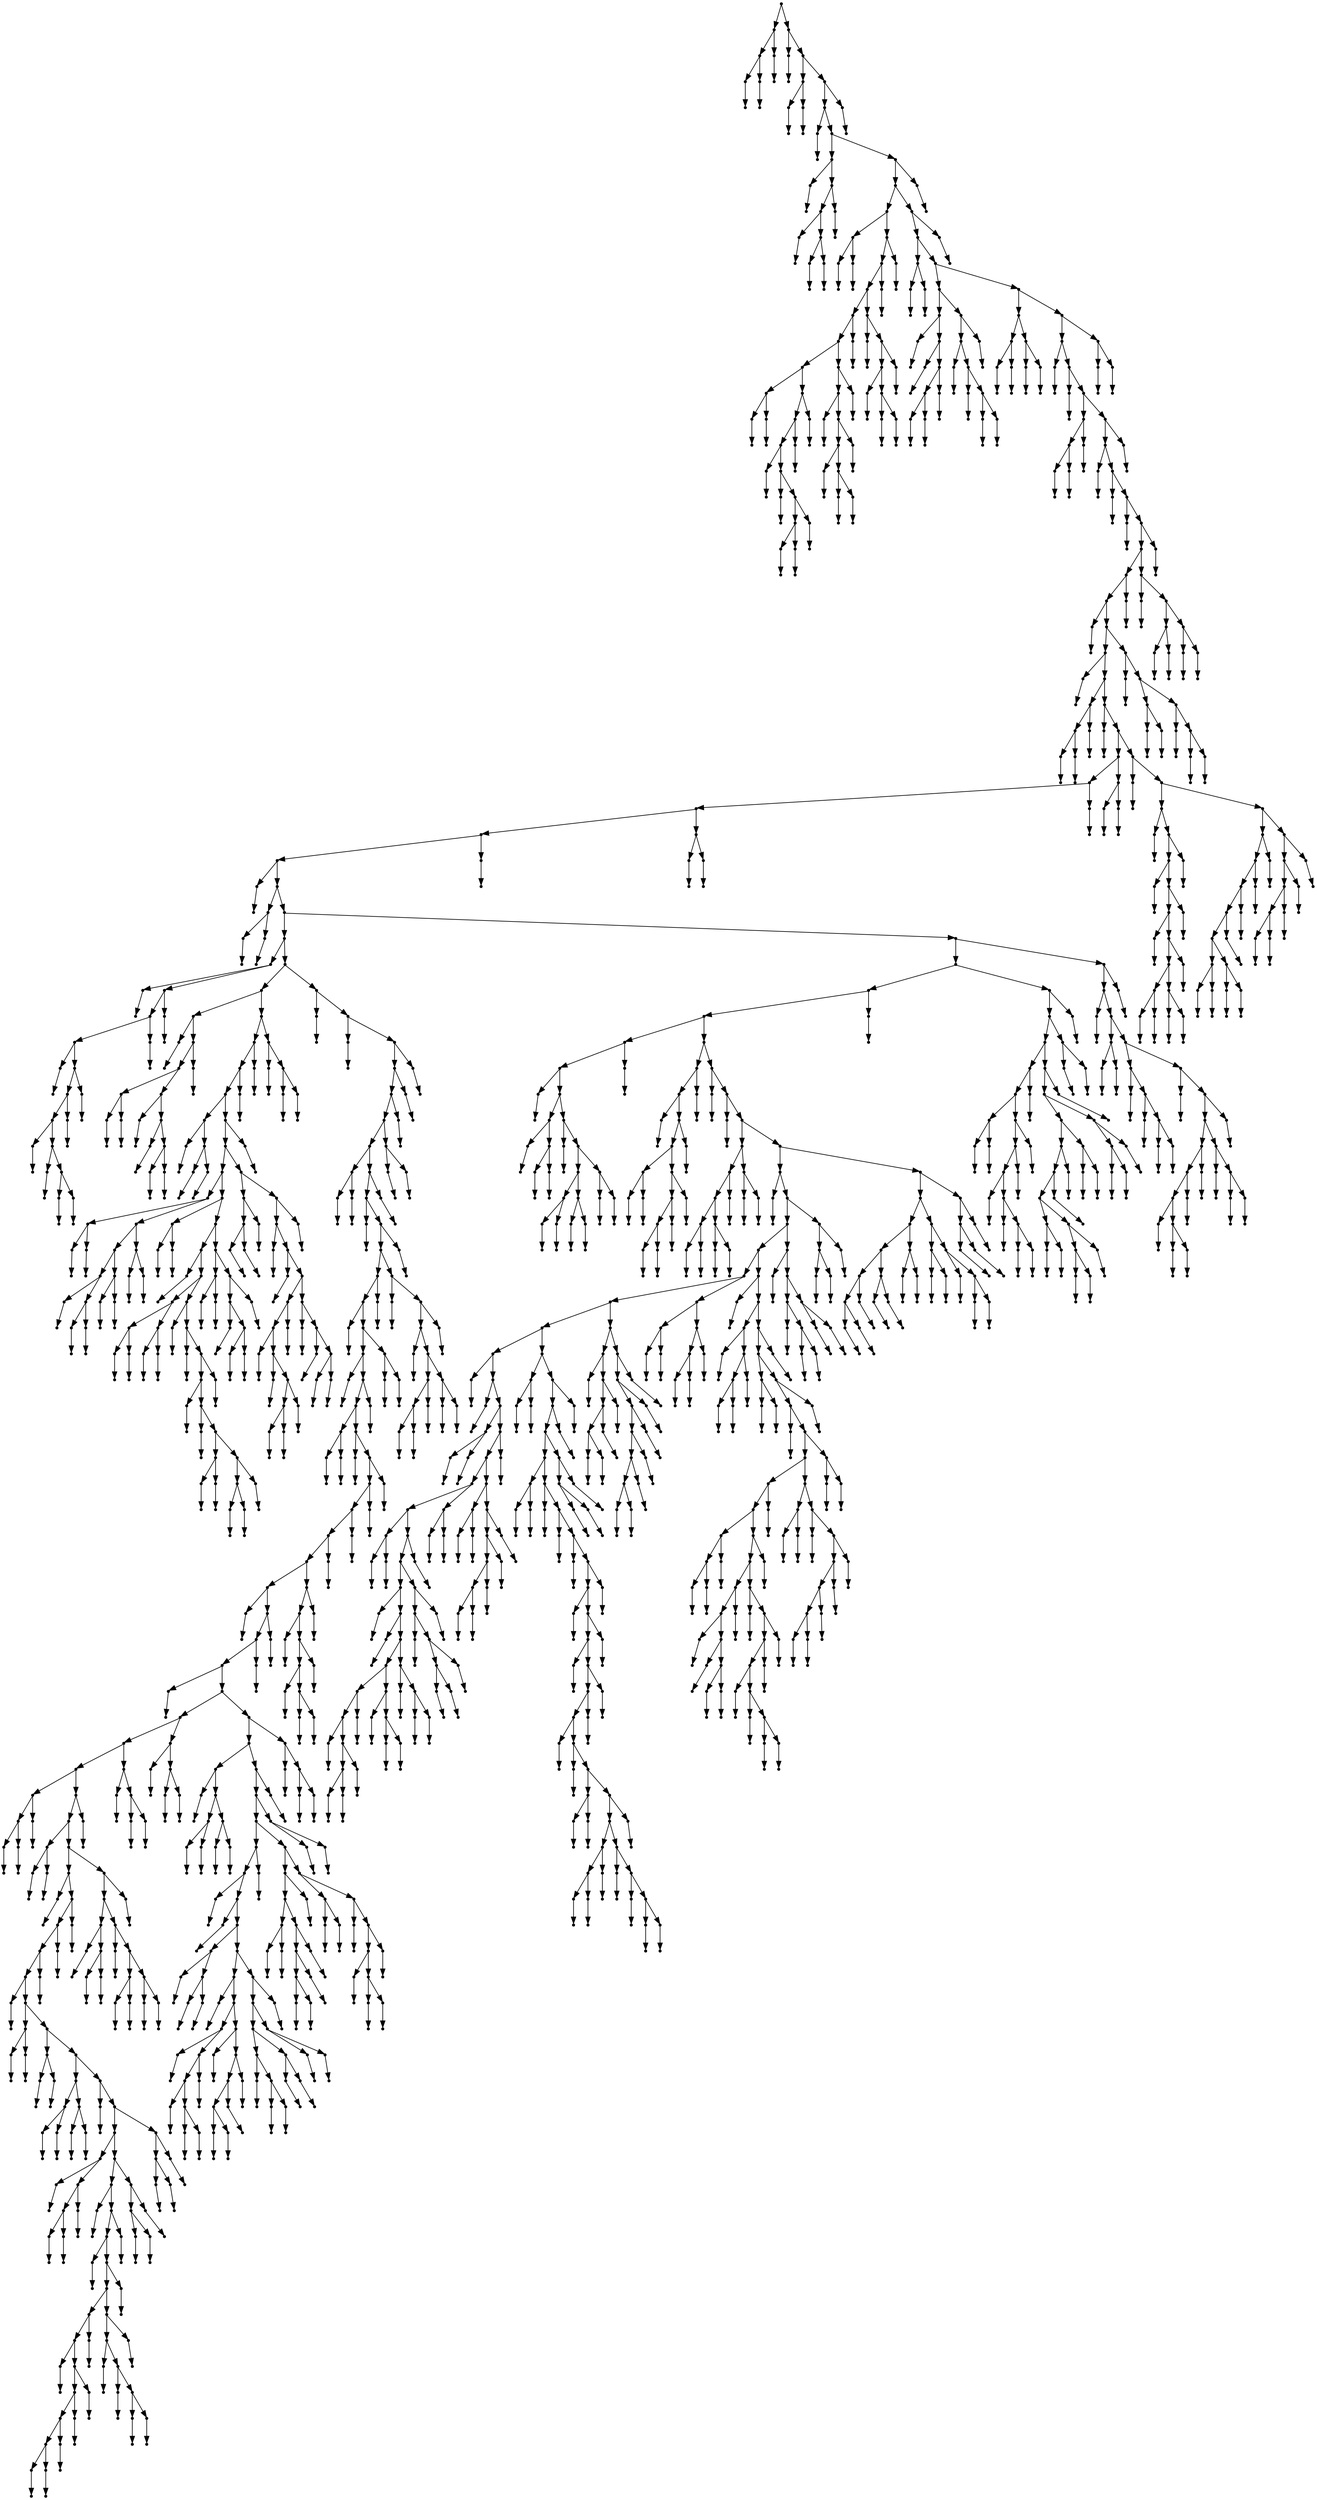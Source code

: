 digraph {
  1696 [shape=point];
  7 [shape=point];
  4 [shape=point];
  1 [shape=point];
  0 [shape=point];
  3 [shape=point];
  2 [shape=point];
  6 [shape=point];
  5 [shape=point];
  1695 [shape=point];
  9 [shape=point];
  8 [shape=point];
  1694 [shape=point];
  14 [shape=point];
  11 [shape=point];
  10 [shape=point];
  13 [shape=point];
  12 [shape=point];
  1693 [shape=point];
  1690 [shape=point];
  16 [shape=point];
  15 [shape=point];
  1689 [shape=point];
  30 [shape=point];
  18 [shape=point];
  17 [shape=point];
  29 [shape=point];
  26 [shape=point];
  20 [shape=point];
  19 [shape=point];
  25 [shape=point];
  22 [shape=point];
  21 [shape=point];
  24 [shape=point];
  23 [shape=point];
  28 [shape=point];
  27 [shape=point];
  1688 [shape=point];
  1685 [shape=point];
  104 [shape=point];
  35 [shape=point];
  32 [shape=point];
  31 [shape=point];
  34 [shape=point];
  33 [shape=point];
  103 [shape=point];
  100 [shape=point];
  97 [shape=point];
  82 [shape=point];
  79 [shape=point];
  61 [shape=point];
  40 [shape=point];
  37 [shape=point];
  36 [shape=point];
  39 [shape=point];
  38 [shape=point];
  60 [shape=point];
  57 [shape=point];
  54 [shape=point];
  42 [shape=point];
  41 [shape=point];
  53 [shape=point];
  44 [shape=point];
  43 [shape=point];
  52 [shape=point];
  49 [shape=point];
  46 [shape=point];
  45 [shape=point];
  48 [shape=point];
  47 [shape=point];
  51 [shape=point];
  50 [shape=point];
  56 [shape=point];
  55 [shape=point];
  59 [shape=point];
  58 [shape=point];
  78 [shape=point];
  75 [shape=point];
  63 [shape=point];
  62 [shape=point];
  74 [shape=point];
  71 [shape=point];
  65 [shape=point];
  64 [shape=point];
  70 [shape=point];
  67 [shape=point];
  66 [shape=point];
  69 [shape=point];
  68 [shape=point];
  73 [shape=point];
  72 [shape=point];
  77 [shape=point];
  76 [shape=point];
  81 [shape=point];
  80 [shape=point];
  96 [shape=point];
  84 [shape=point];
  83 [shape=point];
  95 [shape=point];
  92 [shape=point];
  86 [shape=point];
  85 [shape=point];
  91 [shape=point];
  88 [shape=point];
  87 [shape=point];
  90 [shape=point];
  89 [shape=point];
  94 [shape=point];
  93 [shape=point];
  99 [shape=point];
  98 [shape=point];
  102 [shape=point];
  101 [shape=point];
  1684 [shape=point];
  1681 [shape=point];
  109 [shape=point];
  106 [shape=point];
  105 [shape=point];
  108 [shape=point];
  107 [shape=point];
  1680 [shape=point];
  138 [shape=point];
  123 [shape=point];
  111 [shape=point];
  110 [shape=point];
  122 [shape=point];
  113 [shape=point];
  112 [shape=point];
  121 [shape=point];
  118 [shape=point];
  115 [shape=point];
  114 [shape=point];
  117 [shape=point];
  116 [shape=point];
  120 [shape=point];
  119 [shape=point];
  137 [shape=point];
  134 [shape=point];
  125 [shape=point];
  124 [shape=point];
  133 [shape=point];
  127 [shape=point];
  126 [shape=point];
  132 [shape=point];
  129 [shape=point];
  128 [shape=point];
  131 [shape=point];
  130 [shape=point];
  136 [shape=point];
  135 [shape=point];
  1679 [shape=point];
  149 [shape=point];
  143 [shape=point];
  140 [shape=point];
  139 [shape=point];
  142 [shape=point];
  141 [shape=point];
  148 [shape=point];
  145 [shape=point];
  144 [shape=point];
  147 [shape=point];
  146 [shape=point];
  1678 [shape=point];
  1672 [shape=point];
  151 [shape=point];
  150 [shape=point];
  1671 [shape=point];
  153 [shape=point];
  152 [shape=point];
  1670 [shape=point];
  161 [shape=point];
  158 [shape=point];
  155 [shape=point];
  154 [shape=point];
  157 [shape=point];
  156 [shape=point];
  160 [shape=point];
  159 [shape=point];
  1669 [shape=point];
  1666 [shape=point];
  163 [shape=point];
  162 [shape=point];
  1665 [shape=point];
  165 [shape=point];
  164 [shape=point];
  1664 [shape=point];
  167 [shape=point];
  166 [shape=point];
  1663 [shape=point];
  1660 [shape=point];
  1645 [shape=point];
  1642 [shape=point];
  169 [shape=point];
  168 [shape=point];
  1641 [shape=point];
  1623 [shape=point];
  171 [shape=point];
  170 [shape=point];
  1622 [shape=point];
  179 [shape=point];
  176 [shape=point];
  173 [shape=point];
  172 [shape=point];
  175 [shape=point];
  174 [shape=point];
  178 [shape=point];
  177 [shape=point];
  1621 [shape=point];
  181 [shape=point];
  180 [shape=point];
  1620 [shape=point];
  1548 [shape=point];
  1542 [shape=point];
  1539 [shape=point];
  1533 [shape=point];
  1530 [shape=point];
  183 [shape=point];
  182 [shape=point];
  1529 [shape=point];
  188 [shape=point];
  185 [shape=point];
  184 [shape=point];
  187 [shape=point];
  186 [shape=point];
  1528 [shape=point];
  874 [shape=point];
  217 [shape=point];
  190 [shape=point];
  189 [shape=point];
  216 [shape=point];
  213 [shape=point];
  210 [shape=point];
  192 [shape=point];
  191 [shape=point];
  209 [shape=point];
  206 [shape=point];
  203 [shape=point];
  194 [shape=point];
  193 [shape=point];
  202 [shape=point];
  196 [shape=point];
  195 [shape=point];
  201 [shape=point];
  198 [shape=point];
  197 [shape=point];
  200 [shape=point];
  199 [shape=point];
  205 [shape=point];
  204 [shape=point];
  208 [shape=point];
  207 [shape=point];
  212 [shape=point];
  211 [shape=point];
  215 [shape=point];
  214 [shape=point];
  873 [shape=point];
  411 [shape=point];
  240 [shape=point];
  219 [shape=point];
  218 [shape=point];
  239 [shape=point];
  236 [shape=point];
  224 [shape=point];
  221 [shape=point];
  220 [shape=point];
  223 [shape=point];
  222 [shape=point];
  235 [shape=point];
  226 [shape=point];
  225 [shape=point];
  234 [shape=point];
  228 [shape=point];
  227 [shape=point];
  233 [shape=point];
  230 [shape=point];
  229 [shape=point];
  232 [shape=point];
  231 [shape=point];
  238 [shape=point];
  237 [shape=point];
  410 [shape=point];
  401 [shape=point];
  398 [shape=point];
  395 [shape=point];
  248 [shape=point];
  242 [shape=point];
  241 [shape=point];
  247 [shape=point];
  244 [shape=point];
  243 [shape=point];
  246 [shape=point];
  245 [shape=point];
  394 [shape=point];
  391 [shape=point];
  343 [shape=point];
  274 [shape=point];
  253 [shape=point];
  250 [shape=point];
  249 [shape=point];
  252 [shape=point];
  251 [shape=point];
  273 [shape=point];
  267 [shape=point];
  261 [shape=point];
  255 [shape=point];
  254 [shape=point];
  260 [shape=point];
  257 [shape=point];
  256 [shape=point];
  259 [shape=point];
  258 [shape=point];
  266 [shape=point];
  263 [shape=point];
  262 [shape=point];
  265 [shape=point];
  264 [shape=point];
  272 [shape=point];
  269 [shape=point];
  268 [shape=point];
  271 [shape=point];
  270 [shape=point];
  342 [shape=point];
  279 [shape=point];
  276 [shape=point];
  275 [shape=point];
  278 [shape=point];
  277 [shape=point];
  341 [shape=point];
  323 [shape=point];
  281 [shape=point];
  280 [shape=point];
  322 [shape=point];
  292 [shape=point];
  286 [shape=point];
  283 [shape=point];
  282 [shape=point];
  285 [shape=point];
  284 [shape=point];
  291 [shape=point];
  288 [shape=point];
  287 [shape=point];
  290 [shape=point];
  289 [shape=point];
  321 [shape=point];
  294 [shape=point];
  293 [shape=point];
  320 [shape=point];
  296 [shape=point];
  295 [shape=point];
  319 [shape=point];
  316 [shape=point];
  298 [shape=point];
  297 [shape=point];
  315 [shape=point];
  300 [shape=point];
  299 [shape=point];
  314 [shape=point];
  305 [shape=point];
  302 [shape=point];
  301 [shape=point];
  304 [shape=point];
  303 [shape=point];
  313 [shape=point];
  310 [shape=point];
  307 [shape=point];
  306 [shape=point];
  309 [shape=point];
  308 [shape=point];
  312 [shape=point];
  311 [shape=point];
  318 [shape=point];
  317 [shape=point];
  340 [shape=point];
  328 [shape=point];
  325 [shape=point];
  324 [shape=point];
  327 [shape=point];
  326 [shape=point];
  339 [shape=point];
  336 [shape=point];
  330 [shape=point];
  329 [shape=point];
  335 [shape=point];
  332 [shape=point];
  331 [shape=point];
  334 [shape=point];
  333 [shape=point];
  338 [shape=point];
  337 [shape=point];
  390 [shape=point];
  351 [shape=point];
  348 [shape=point];
  345 [shape=point];
  344 [shape=point];
  347 [shape=point];
  346 [shape=point];
  350 [shape=point];
  349 [shape=point];
  389 [shape=point];
  386 [shape=point];
  353 [shape=point];
  352 [shape=point];
  385 [shape=point];
  355 [shape=point];
  354 [shape=point];
  384 [shape=point];
  372 [shape=point];
  369 [shape=point];
  357 [shape=point];
  356 [shape=point];
  368 [shape=point];
  359 [shape=point];
  358 [shape=point];
  367 [shape=point];
  364 [shape=point];
  361 [shape=point];
  360 [shape=point];
  363 [shape=point];
  362 [shape=point];
  366 [shape=point];
  365 [shape=point];
  371 [shape=point];
  370 [shape=point];
  383 [shape=point];
  374 [shape=point];
  373 [shape=point];
  382 [shape=point];
  376 [shape=point];
  375 [shape=point];
  381 [shape=point];
  378 [shape=point];
  377 [shape=point];
  380 [shape=point];
  379 [shape=point];
  388 [shape=point];
  387 [shape=point];
  393 [shape=point];
  392 [shape=point];
  397 [shape=point];
  396 [shape=point];
  400 [shape=point];
  399 [shape=point];
  409 [shape=point];
  403 [shape=point];
  402 [shape=point];
  408 [shape=point];
  405 [shape=point];
  404 [shape=point];
  407 [shape=point];
  406 [shape=point];
  872 [shape=point];
  413 [shape=point];
  412 [shape=point];
  871 [shape=point];
  415 [shape=point];
  414 [shape=point];
  870 [shape=point];
  867 [shape=point];
  864 [shape=point];
  861 [shape=point];
  855 [shape=point];
  420 [shape=point];
  417 [shape=point];
  416 [shape=point];
  419 [shape=point];
  418 [shape=point];
  854 [shape=point];
  851 [shape=point];
  422 [shape=point];
  421 [shape=point];
  850 [shape=point];
  847 [shape=point];
  823 [shape=point];
  820 [shape=point];
  424 [shape=point];
  423 [shape=point];
  819 [shape=point];
  813 [shape=point];
  426 [shape=point];
  425 [shape=point];
  812 [shape=point];
  809 [shape=point];
  431 [shape=point];
  428 [shape=point];
  427 [shape=point];
  430 [shape=point];
  429 [shape=point];
  808 [shape=point];
  433 [shape=point];
  432 [shape=point];
  807 [shape=point];
  804 [shape=point];
  801 [shape=point];
  798 [shape=point];
  795 [shape=point];
  777 [shape=point];
  435 [shape=point];
  434 [shape=point];
  776 [shape=point];
  773 [shape=point];
  770 [shape=point];
  437 [shape=point];
  436 [shape=point];
  769 [shape=point];
  619 [shape=point];
  610 [shape=point];
  601 [shape=point];
  445 [shape=point];
  442 [shape=point];
  439 [shape=point];
  438 [shape=point];
  441 [shape=point];
  440 [shape=point];
  444 [shape=point];
  443 [shape=point];
  600 [shape=point];
  597 [shape=point];
  450 [shape=point];
  447 [shape=point];
  446 [shape=point];
  449 [shape=point];
  448 [shape=point];
  596 [shape=point];
  569 [shape=point];
  452 [shape=point];
  451 [shape=point];
  568 [shape=point];
  565 [shape=point];
  562 [shape=point];
  559 [shape=point];
  454 [shape=point];
  453 [shape=point];
  558 [shape=point];
  459 [shape=point];
  456 [shape=point];
  455 [shape=point];
  458 [shape=point];
  457 [shape=point];
  557 [shape=point];
  464 [shape=point];
  461 [shape=point];
  460 [shape=point];
  463 [shape=point];
  462 [shape=point];
  556 [shape=point];
  475 [shape=point];
  469 [shape=point];
  466 [shape=point];
  465 [shape=point];
  468 [shape=point];
  467 [shape=point];
  474 [shape=point];
  471 [shape=point];
  470 [shape=point];
  473 [shape=point];
  472 [shape=point];
  555 [shape=point];
  477 [shape=point];
  476 [shape=point];
  554 [shape=point];
  545 [shape=point];
  488 [shape=point];
  479 [shape=point];
  478 [shape=point];
  487 [shape=point];
  484 [shape=point];
  481 [shape=point];
  480 [shape=point];
  483 [shape=point];
  482 [shape=point];
  486 [shape=point];
  485 [shape=point];
  544 [shape=point];
  535 [shape=point];
  490 [shape=point];
  489 [shape=point];
  534 [shape=point];
  531 [shape=point];
  492 [shape=point];
  491 [shape=point];
  530 [shape=point];
  527 [shape=point];
  512 [shape=point];
  509 [shape=point];
  494 [shape=point];
  493 [shape=point];
  508 [shape=point];
  505 [shape=point];
  502 [shape=point];
  499 [shape=point];
  496 [shape=point];
  495 [shape=point];
  498 [shape=point];
  497 [shape=point];
  501 [shape=point];
  500 [shape=point];
  504 [shape=point];
  503 [shape=point];
  507 [shape=point];
  506 [shape=point];
  511 [shape=point];
  510 [shape=point];
  526 [shape=point];
  523 [shape=point];
  514 [shape=point];
  513 [shape=point];
  522 [shape=point];
  516 [shape=point];
  515 [shape=point];
  521 [shape=point];
  518 [shape=point];
  517 [shape=point];
  520 [shape=point];
  519 [shape=point];
  525 [shape=point];
  524 [shape=point];
  529 [shape=point];
  528 [shape=point];
  533 [shape=point];
  532 [shape=point];
  543 [shape=point];
  540 [shape=point];
  537 [shape=point];
  536 [shape=point];
  539 [shape=point];
  538 [shape=point];
  542 [shape=point];
  541 [shape=point];
  553 [shape=point];
  550 [shape=point];
  547 [shape=point];
  546 [shape=point];
  549 [shape=point];
  548 [shape=point];
  552 [shape=point];
  551 [shape=point];
  561 [shape=point];
  560 [shape=point];
  564 [shape=point];
  563 [shape=point];
  567 [shape=point];
  566 [shape=point];
  595 [shape=point];
  592 [shape=point];
  577 [shape=point];
  571 [shape=point];
  570 [shape=point];
  576 [shape=point];
  573 [shape=point];
  572 [shape=point];
  575 [shape=point];
  574 [shape=point];
  591 [shape=point];
  579 [shape=point];
  578 [shape=point];
  590 [shape=point];
  584 [shape=point];
  581 [shape=point];
  580 [shape=point];
  583 [shape=point];
  582 [shape=point];
  589 [shape=point];
  586 [shape=point];
  585 [shape=point];
  588 [shape=point];
  587 [shape=point];
  594 [shape=point];
  593 [shape=point];
  599 [shape=point];
  598 [shape=point];
  609 [shape=point];
  603 [shape=point];
  602 [shape=point];
  608 [shape=point];
  605 [shape=point];
  604 [shape=point];
  607 [shape=point];
  606 [shape=point];
  618 [shape=point];
  612 [shape=point];
  611 [shape=point];
  617 [shape=point];
  614 [shape=point];
  613 [shape=point];
  616 [shape=point];
  615 [shape=point];
  768 [shape=point];
  759 [shape=point];
  633 [shape=point];
  621 [shape=point];
  620 [shape=point];
  632 [shape=point];
  626 [shape=point];
  623 [shape=point];
  622 [shape=point];
  625 [shape=point];
  624 [shape=point];
  631 [shape=point];
  628 [shape=point];
  627 [shape=point];
  630 [shape=point];
  629 [shape=point];
  758 [shape=point];
  755 [shape=point];
  749 [shape=point];
  707 [shape=point];
  704 [shape=point];
  635 [shape=point];
  634 [shape=point];
  703 [shape=point];
  637 [shape=point];
  636 [shape=point];
  702 [shape=point];
  645 [shape=point];
  639 [shape=point];
  638 [shape=point];
  644 [shape=point];
  641 [shape=point];
  640 [shape=point];
  643 [shape=point];
  642 [shape=point];
  701 [shape=point];
  677 [shape=point];
  647 [shape=point];
  646 [shape=point];
  676 [shape=point];
  661 [shape=point];
  649 [shape=point];
  648 [shape=point];
  660 [shape=point];
  657 [shape=point];
  651 [shape=point];
  650 [shape=point];
  656 [shape=point];
  653 [shape=point];
  652 [shape=point];
  655 [shape=point];
  654 [shape=point];
  659 [shape=point];
  658 [shape=point];
  675 [shape=point];
  663 [shape=point];
  662 [shape=point];
  674 [shape=point];
  671 [shape=point];
  668 [shape=point];
  665 [shape=point];
  664 [shape=point];
  667 [shape=point];
  666 [shape=point];
  670 [shape=point];
  669 [shape=point];
  673 [shape=point];
  672 [shape=point];
  700 [shape=point];
  697 [shape=point];
  691 [shape=point];
  685 [shape=point];
  679 [shape=point];
  678 [shape=point];
  684 [shape=point];
  681 [shape=point];
  680 [shape=point];
  683 [shape=point];
  682 [shape=point];
  690 [shape=point];
  687 [shape=point];
  686 [shape=point];
  689 [shape=point];
  688 [shape=point];
  696 [shape=point];
  693 [shape=point];
  692 [shape=point];
  695 [shape=point];
  694 [shape=point];
  699 [shape=point];
  698 [shape=point];
  706 [shape=point];
  705 [shape=point];
  748 [shape=point];
  727 [shape=point];
  724 [shape=point];
  712 [shape=point];
  709 [shape=point];
  708 [shape=point];
  711 [shape=point];
  710 [shape=point];
  723 [shape=point];
  720 [shape=point];
  717 [shape=point];
  714 [shape=point];
  713 [shape=point];
  716 [shape=point];
  715 [shape=point];
  719 [shape=point];
  718 [shape=point];
  722 [shape=point];
  721 [shape=point];
  726 [shape=point];
  725 [shape=point];
  747 [shape=point];
  732 [shape=point];
  729 [shape=point];
  728 [shape=point];
  731 [shape=point];
  730 [shape=point];
  746 [shape=point];
  734 [shape=point];
  733 [shape=point];
  745 [shape=point];
  742 [shape=point];
  736 [shape=point];
  735 [shape=point];
  741 [shape=point];
  738 [shape=point];
  737 [shape=point];
  740 [shape=point];
  739 [shape=point];
  744 [shape=point];
  743 [shape=point];
  754 [shape=point];
  751 [shape=point];
  750 [shape=point];
  753 [shape=point];
  752 [shape=point];
  757 [shape=point];
  756 [shape=point];
  767 [shape=point];
  761 [shape=point];
  760 [shape=point];
  766 [shape=point];
  763 [shape=point];
  762 [shape=point];
  765 [shape=point];
  764 [shape=point];
  772 [shape=point];
  771 [shape=point];
  775 [shape=point];
  774 [shape=point];
  794 [shape=point];
  791 [shape=point];
  779 [shape=point];
  778 [shape=point];
  790 [shape=point];
  787 [shape=point];
  781 [shape=point];
  780 [shape=point];
  786 [shape=point];
  783 [shape=point];
  782 [shape=point];
  785 [shape=point];
  784 [shape=point];
  789 [shape=point];
  788 [shape=point];
  793 [shape=point];
  792 [shape=point];
  797 [shape=point];
  796 [shape=point];
  800 [shape=point];
  799 [shape=point];
  803 [shape=point];
  802 [shape=point];
  806 [shape=point];
  805 [shape=point];
  811 [shape=point];
  810 [shape=point];
  818 [shape=point];
  815 [shape=point];
  814 [shape=point];
  817 [shape=point];
  816 [shape=point];
  822 [shape=point];
  821 [shape=point];
  846 [shape=point];
  825 [shape=point];
  824 [shape=point];
  845 [shape=point];
  842 [shape=point];
  827 [shape=point];
  826 [shape=point];
  841 [shape=point];
  835 [shape=point];
  832 [shape=point];
  829 [shape=point];
  828 [shape=point];
  831 [shape=point];
  830 [shape=point];
  834 [shape=point];
  833 [shape=point];
  840 [shape=point];
  837 [shape=point];
  836 [shape=point];
  839 [shape=point];
  838 [shape=point];
  844 [shape=point];
  843 [shape=point];
  849 [shape=point];
  848 [shape=point];
  853 [shape=point];
  852 [shape=point];
  860 [shape=point];
  857 [shape=point];
  856 [shape=point];
  859 [shape=point];
  858 [shape=point];
  863 [shape=point];
  862 [shape=point];
  866 [shape=point];
  865 [shape=point];
  869 [shape=point];
  868 [shape=point];
  1527 [shape=point];
  1473 [shape=point];
  1398 [shape=point];
  1395 [shape=point];
  909 [shape=point];
  906 [shape=point];
  876 [shape=point];
  875 [shape=point];
  905 [shape=point];
  884 [shape=point];
  878 [shape=point];
  877 [shape=point];
  883 [shape=point];
  880 [shape=point];
  879 [shape=point];
  882 [shape=point];
  881 [shape=point];
  904 [shape=point];
  886 [shape=point];
  885 [shape=point];
  903 [shape=point];
  897 [shape=point];
  891 [shape=point];
  888 [shape=point];
  887 [shape=point];
  890 [shape=point];
  889 [shape=point];
  896 [shape=point];
  893 [shape=point];
  892 [shape=point];
  895 [shape=point];
  894 [shape=point];
  902 [shape=point];
  899 [shape=point];
  898 [shape=point];
  901 [shape=point];
  900 [shape=point];
  908 [shape=point];
  907 [shape=point];
  1394 [shape=point];
  935 [shape=point];
  932 [shape=point];
  911 [shape=point];
  910 [shape=point];
  931 [shape=point];
  928 [shape=point];
  916 [shape=point];
  913 [shape=point];
  912 [shape=point];
  915 [shape=point];
  914 [shape=point];
  927 [shape=point];
  924 [shape=point];
  921 [shape=point];
  918 [shape=point];
  917 [shape=point];
  920 [shape=point];
  919 [shape=point];
  923 [shape=point];
  922 [shape=point];
  926 [shape=point];
  925 [shape=point];
  930 [shape=point];
  929 [shape=point];
  934 [shape=point];
  933 [shape=point];
  1393 [shape=point];
  937 [shape=point];
  936 [shape=point];
  1392 [shape=point];
  939 [shape=point];
  938 [shape=point];
  1391 [shape=point];
  959 [shape=point];
  953 [shape=point];
  950 [shape=point];
  944 [shape=point];
  941 [shape=point];
  940 [shape=point];
  943 [shape=point];
  942 [shape=point];
  949 [shape=point];
  946 [shape=point];
  945 [shape=point];
  948 [shape=point];
  947 [shape=point];
  952 [shape=point];
  951 [shape=point];
  958 [shape=point];
  955 [shape=point];
  954 [shape=point];
  957 [shape=point];
  956 [shape=point];
  1390 [shape=point];
  1345 [shape=point];
  961 [shape=point];
  960 [shape=point];
  1344 [shape=point];
  1335 [shape=point];
  1317 [shape=point];
  1206 [shape=point];
  1191 [shape=point];
  1155 [shape=point];
  1065 [shape=point];
  963 [shape=point];
  962 [shape=point];
  1064 [shape=point];
  965 [shape=point];
  964 [shape=point];
  1063 [shape=point];
  970 [shape=point];
  967 [shape=point];
  966 [shape=point];
  969 [shape=point];
  968 [shape=point];
  1062 [shape=point];
  1059 [shape=point];
  1038 [shape=point];
  1032 [shape=point];
  975 [shape=point];
  972 [shape=point];
  971 [shape=point];
  974 [shape=point];
  973 [shape=point];
  1031 [shape=point];
  1028 [shape=point];
  1013 [shape=point];
  977 [shape=point];
  976 [shape=point];
  1012 [shape=point];
  979 [shape=point];
  978 [shape=point];
  1011 [shape=point];
  1002 [shape=point];
  993 [shape=point];
  990 [shape=point];
  981 [shape=point];
  980 [shape=point];
  989 [shape=point];
  986 [shape=point];
  983 [shape=point];
  982 [shape=point];
  985 [shape=point];
  984 [shape=point];
  988 [shape=point];
  987 [shape=point];
  992 [shape=point];
  991 [shape=point];
  1001 [shape=point];
  995 [shape=point];
  994 [shape=point];
  1000 [shape=point];
  997 [shape=point];
  996 [shape=point];
  999 [shape=point];
  998 [shape=point];
  1010 [shape=point];
  1004 [shape=point];
  1003 [shape=point];
  1009 [shape=point];
  1006 [shape=point];
  1005 [shape=point];
  1008 [shape=point];
  1007 [shape=point];
  1027 [shape=point];
  1024 [shape=point];
  1015 [shape=point];
  1014 [shape=point];
  1023 [shape=point];
  1020 [shape=point];
  1017 [shape=point];
  1016 [shape=point];
  1019 [shape=point];
  1018 [shape=point];
  1022 [shape=point];
  1021 [shape=point];
  1026 [shape=point];
  1025 [shape=point];
  1030 [shape=point];
  1029 [shape=point];
  1037 [shape=point];
  1034 [shape=point];
  1033 [shape=point];
  1036 [shape=point];
  1035 [shape=point];
  1058 [shape=point];
  1043 [shape=point];
  1040 [shape=point];
  1039 [shape=point];
  1042 [shape=point];
  1041 [shape=point];
  1057 [shape=point];
  1054 [shape=point];
  1051 [shape=point];
  1048 [shape=point];
  1045 [shape=point];
  1044 [shape=point];
  1047 [shape=point];
  1046 [shape=point];
  1050 [shape=point];
  1049 [shape=point];
  1053 [shape=point];
  1052 [shape=point];
  1056 [shape=point];
  1055 [shape=point];
  1061 [shape=point];
  1060 [shape=point];
  1154 [shape=point];
  1070 [shape=point];
  1067 [shape=point];
  1066 [shape=point];
  1069 [shape=point];
  1068 [shape=point];
  1153 [shape=point];
  1150 [shape=point];
  1147 [shape=point];
  1138 [shape=point];
  1075 [shape=point];
  1072 [shape=point];
  1071 [shape=point];
  1074 [shape=point];
  1073 [shape=point];
  1137 [shape=point];
  1077 [shape=point];
  1076 [shape=point];
  1136 [shape=point];
  1079 [shape=point];
  1078 [shape=point];
  1135 [shape=point];
  1081 [shape=point];
  1080 [shape=point];
  1134 [shape=point];
  1131 [shape=point];
  1083 [shape=point];
  1082 [shape=point];
  1130 [shape=point];
  1127 [shape=point];
  1085 [shape=point];
  1084 [shape=point];
  1126 [shape=point];
  1123 [shape=point];
  1120 [shape=point];
  1087 [shape=point];
  1086 [shape=point];
  1119 [shape=point];
  1089 [shape=point];
  1088 [shape=point];
  1118 [shape=point];
  1094 [shape=point];
  1091 [shape=point];
  1090 [shape=point];
  1093 [shape=point];
  1092 [shape=point];
  1117 [shape=point];
  1114 [shape=point];
  1102 [shape=point];
  1099 [shape=point];
  1096 [shape=point];
  1095 [shape=point];
  1098 [shape=point];
  1097 [shape=point];
  1101 [shape=point];
  1100 [shape=point];
  1113 [shape=point];
  1104 [shape=point];
  1103 [shape=point];
  1112 [shape=point];
  1106 [shape=point];
  1105 [shape=point];
  1111 [shape=point];
  1108 [shape=point];
  1107 [shape=point];
  1110 [shape=point];
  1109 [shape=point];
  1116 [shape=point];
  1115 [shape=point];
  1122 [shape=point];
  1121 [shape=point];
  1125 [shape=point];
  1124 [shape=point];
  1129 [shape=point];
  1128 [shape=point];
  1133 [shape=point];
  1132 [shape=point];
  1146 [shape=point];
  1143 [shape=point];
  1140 [shape=point];
  1139 [shape=point];
  1142 [shape=point];
  1141 [shape=point];
  1145 [shape=point];
  1144 [shape=point];
  1149 [shape=point];
  1148 [shape=point];
  1152 [shape=point];
  1151 [shape=point];
  1190 [shape=point];
  1169 [shape=point];
  1157 [shape=point];
  1156 [shape=point];
  1168 [shape=point];
  1165 [shape=point];
  1162 [shape=point];
  1159 [shape=point];
  1158 [shape=point];
  1161 [shape=point];
  1160 [shape=point];
  1164 [shape=point];
  1163 [shape=point];
  1167 [shape=point];
  1166 [shape=point];
  1189 [shape=point];
  1186 [shape=point];
  1183 [shape=point];
  1180 [shape=point];
  1177 [shape=point];
  1174 [shape=point];
  1171 [shape=point];
  1170 [shape=point];
  1173 [shape=point];
  1172 [shape=point];
  1176 [shape=point];
  1175 [shape=point];
  1179 [shape=point];
  1178 [shape=point];
  1182 [shape=point];
  1181 [shape=point];
  1185 [shape=point];
  1184 [shape=point];
  1188 [shape=point];
  1187 [shape=point];
  1205 [shape=point];
  1196 [shape=point];
  1193 [shape=point];
  1192 [shape=point];
  1195 [shape=point];
  1194 [shape=point];
  1204 [shape=point];
  1201 [shape=point];
  1198 [shape=point];
  1197 [shape=point];
  1200 [shape=point];
  1199 [shape=point];
  1203 [shape=point];
  1202 [shape=point];
  1316 [shape=point];
  1208 [shape=point];
  1207 [shape=point];
  1315 [shape=point];
  1219 [shape=point];
  1210 [shape=point];
  1209 [shape=point];
  1218 [shape=point];
  1215 [shape=point];
  1212 [shape=point];
  1211 [shape=point];
  1214 [shape=point];
  1213 [shape=point];
  1217 [shape=point];
  1216 [shape=point];
  1314 [shape=point];
  1311 [shape=point];
  1224 [shape=point];
  1221 [shape=point];
  1220 [shape=point];
  1223 [shape=point];
  1222 [shape=point];
  1310 [shape=point];
  1307 [shape=point];
  1226 [shape=point];
  1225 [shape=point];
  1306 [shape=point];
  1300 [shape=point];
  1276 [shape=point];
  1273 [shape=point];
  1234 [shape=point];
  1231 [shape=point];
  1228 [shape=point];
  1227 [shape=point];
  1230 [shape=point];
  1229 [shape=point];
  1233 [shape=point];
  1232 [shape=point];
  1272 [shape=point];
  1269 [shape=point];
  1248 [shape=point];
  1245 [shape=point];
  1236 [shape=point];
  1235 [shape=point];
  1244 [shape=point];
  1238 [shape=point];
  1237 [shape=point];
  1243 [shape=point];
  1240 [shape=point];
  1239 [shape=point];
  1242 [shape=point];
  1241 [shape=point];
  1247 [shape=point];
  1246 [shape=point];
  1268 [shape=point];
  1250 [shape=point];
  1249 [shape=point];
  1267 [shape=point];
  1264 [shape=point];
  1261 [shape=point];
  1252 [shape=point];
  1251 [shape=point];
  1260 [shape=point];
  1254 [shape=point];
  1253 [shape=point];
  1259 [shape=point];
  1256 [shape=point];
  1255 [shape=point];
  1258 [shape=point];
  1257 [shape=point];
  1263 [shape=point];
  1262 [shape=point];
  1266 [shape=point];
  1265 [shape=point];
  1271 [shape=point];
  1270 [shape=point];
  1275 [shape=point];
  1274 [shape=point];
  1299 [shape=point];
  1281 [shape=point];
  1278 [shape=point];
  1277 [shape=point];
  1280 [shape=point];
  1279 [shape=point];
  1298 [shape=point];
  1283 [shape=point];
  1282 [shape=point];
  1297 [shape=point];
  1294 [shape=point];
  1291 [shape=point];
  1288 [shape=point];
  1285 [shape=point];
  1284 [shape=point];
  1287 [shape=point];
  1286 [shape=point];
  1290 [shape=point];
  1289 [shape=point];
  1293 [shape=point];
  1292 [shape=point];
  1296 [shape=point];
  1295 [shape=point];
  1305 [shape=point];
  1302 [shape=point];
  1301 [shape=point];
  1304 [shape=point];
  1303 [shape=point];
  1309 [shape=point];
  1308 [shape=point];
  1313 [shape=point];
  1312 [shape=point];
  1334 [shape=point];
  1319 [shape=point];
  1318 [shape=point];
  1333 [shape=point];
  1327 [shape=point];
  1321 [shape=point];
  1320 [shape=point];
  1326 [shape=point];
  1323 [shape=point];
  1322 [shape=point];
  1325 [shape=point];
  1324 [shape=point];
  1332 [shape=point];
  1329 [shape=point];
  1328 [shape=point];
  1331 [shape=point];
  1330 [shape=point];
  1343 [shape=point];
  1340 [shape=point];
  1337 [shape=point];
  1336 [shape=point];
  1339 [shape=point];
  1338 [shape=point];
  1342 [shape=point];
  1341 [shape=point];
  1389 [shape=point];
  1380 [shape=point];
  1365 [shape=point];
  1359 [shape=point];
  1353 [shape=point];
  1350 [shape=point];
  1347 [shape=point];
  1346 [shape=point];
  1349 [shape=point];
  1348 [shape=point];
  1352 [shape=point];
  1351 [shape=point];
  1358 [shape=point];
  1355 [shape=point];
  1354 [shape=point];
  1357 [shape=point];
  1356 [shape=point];
  1364 [shape=point];
  1361 [shape=point];
  1360 [shape=point];
  1363 [shape=point];
  1362 [shape=point];
  1379 [shape=point];
  1370 [shape=point];
  1367 [shape=point];
  1366 [shape=point];
  1369 [shape=point];
  1368 [shape=point];
  1378 [shape=point];
  1372 [shape=point];
  1371 [shape=point];
  1377 [shape=point];
  1374 [shape=point];
  1373 [shape=point];
  1376 [shape=point];
  1375 [shape=point];
  1388 [shape=point];
  1385 [shape=point];
  1382 [shape=point];
  1381 [shape=point];
  1384 [shape=point];
  1383 [shape=point];
  1387 [shape=point];
  1386 [shape=point];
  1397 [shape=point];
  1396 [shape=point];
  1472 [shape=point];
  1469 [shape=point];
  1463 [shape=point];
  1424 [shape=point];
  1421 [shape=point];
  1403 [shape=point];
  1400 [shape=point];
  1399 [shape=point];
  1402 [shape=point];
  1401 [shape=point];
  1420 [shape=point];
  1417 [shape=point];
  1414 [shape=point];
  1405 [shape=point];
  1404 [shape=point];
  1413 [shape=point];
  1407 [shape=point];
  1406 [shape=point];
  1412 [shape=point];
  1409 [shape=point];
  1408 [shape=point];
  1411 [shape=point];
  1410 [shape=point];
  1416 [shape=point];
  1415 [shape=point];
  1419 [shape=point];
  1418 [shape=point];
  1423 [shape=point];
  1422 [shape=point];
  1462 [shape=point];
  1459 [shape=point];
  1450 [shape=point];
  1444 [shape=point];
  1441 [shape=point];
  1438 [shape=point];
  1429 [shape=point];
  1426 [shape=point];
  1425 [shape=point];
  1428 [shape=point];
  1427 [shape=point];
  1437 [shape=point];
  1434 [shape=point];
  1431 [shape=point];
  1430 [shape=point];
  1433 [shape=point];
  1432 [shape=point];
  1436 [shape=point];
  1435 [shape=point];
  1440 [shape=point];
  1439 [shape=point];
  1443 [shape=point];
  1442 [shape=point];
  1449 [shape=point];
  1446 [shape=point];
  1445 [shape=point];
  1448 [shape=point];
  1447 [shape=point];
  1458 [shape=point];
  1455 [shape=point];
  1452 [shape=point];
  1451 [shape=point];
  1454 [shape=point];
  1453 [shape=point];
  1457 [shape=point];
  1456 [shape=point];
  1461 [shape=point];
  1460 [shape=point];
  1468 [shape=point];
  1465 [shape=point];
  1464 [shape=point];
  1467 [shape=point];
  1466 [shape=point];
  1471 [shape=point];
  1470 [shape=point];
  1526 [shape=point];
  1523 [shape=point];
  1475 [shape=point];
  1474 [shape=point];
  1522 [shape=point];
  1480 [shape=point];
  1477 [shape=point];
  1476 [shape=point];
  1479 [shape=point];
  1478 [shape=point];
  1521 [shape=point];
  1491 [shape=point];
  1482 [shape=point];
  1481 [shape=point];
  1490 [shape=point];
  1484 [shape=point];
  1483 [shape=point];
  1489 [shape=point];
  1486 [shape=point];
  1485 [shape=point];
  1488 [shape=point];
  1487 [shape=point];
  1520 [shape=point];
  1493 [shape=point];
  1492 [shape=point];
  1519 [shape=point];
  1516 [shape=point];
  1507 [shape=point];
  1504 [shape=point];
  1501 [shape=point];
  1495 [shape=point];
  1494 [shape=point];
  1500 [shape=point];
  1497 [shape=point];
  1496 [shape=point];
  1499 [shape=point];
  1498 [shape=point];
  1503 [shape=point];
  1502 [shape=point];
  1506 [shape=point];
  1505 [shape=point];
  1515 [shape=point];
  1509 [shape=point];
  1508 [shape=point];
  1514 [shape=point];
  1511 [shape=point];
  1510 [shape=point];
  1513 [shape=point];
  1512 [shape=point];
  1518 [shape=point];
  1517 [shape=point];
  1525 [shape=point];
  1524 [shape=point];
  1532 [shape=point];
  1531 [shape=point];
  1538 [shape=point];
  1535 [shape=point];
  1534 [shape=point];
  1537 [shape=point];
  1536 [shape=point];
  1541 [shape=point];
  1540 [shape=point];
  1547 [shape=point];
  1544 [shape=point];
  1543 [shape=point];
  1546 [shape=point];
  1545 [shape=point];
  1619 [shape=point];
  1550 [shape=point];
  1549 [shape=point];
  1618 [shape=point];
  1579 [shape=point];
  1552 [shape=point];
  1551 [shape=point];
  1578 [shape=point];
  1575 [shape=point];
  1554 [shape=point];
  1553 [shape=point];
  1574 [shape=point];
  1571 [shape=point];
  1556 [shape=point];
  1555 [shape=point];
  1570 [shape=point];
  1567 [shape=point];
  1561 [shape=point];
  1558 [shape=point];
  1557 [shape=point];
  1560 [shape=point];
  1559 [shape=point];
  1566 [shape=point];
  1563 [shape=point];
  1562 [shape=point];
  1565 [shape=point];
  1564 [shape=point];
  1569 [shape=point];
  1568 [shape=point];
  1573 [shape=point];
  1572 [shape=point];
  1577 [shape=point];
  1576 [shape=point];
  1617 [shape=point];
  1602 [shape=point];
  1599 [shape=point];
  1596 [shape=point];
  1593 [shape=point];
  1590 [shape=point];
  1584 [shape=point];
  1581 [shape=point];
  1580 [shape=point];
  1583 [shape=point];
  1582 [shape=point];
  1589 [shape=point];
  1586 [shape=point];
  1585 [shape=point];
  1588 [shape=point];
  1587 [shape=point];
  1592 [shape=point];
  1591 [shape=point];
  1595 [shape=point];
  1594 [shape=point];
  1598 [shape=point];
  1597 [shape=point];
  1601 [shape=point];
  1600 [shape=point];
  1616 [shape=point];
  1613 [shape=point];
  1610 [shape=point];
  1607 [shape=point];
  1604 [shape=point];
  1603 [shape=point];
  1606 [shape=point];
  1605 [shape=point];
  1609 [shape=point];
  1608 [shape=point];
  1612 [shape=point];
  1611 [shape=point];
  1615 [shape=point];
  1614 [shape=point];
  1640 [shape=point];
  1625 [shape=point];
  1624 [shape=point];
  1639 [shape=point];
  1630 [shape=point];
  1627 [shape=point];
  1626 [shape=point];
  1629 [shape=point];
  1628 [shape=point];
  1638 [shape=point];
  1632 [shape=point];
  1631 [shape=point];
  1637 [shape=point];
  1634 [shape=point];
  1633 [shape=point];
  1636 [shape=point];
  1635 [shape=point];
  1644 [shape=point];
  1643 [shape=point];
  1659 [shape=point];
  1647 [shape=point];
  1646 [shape=point];
  1658 [shape=point];
  1652 [shape=point];
  1649 [shape=point];
  1648 [shape=point];
  1651 [shape=point];
  1650 [shape=point];
  1657 [shape=point];
  1654 [shape=point];
  1653 [shape=point];
  1656 [shape=point];
  1655 [shape=point];
  1662 [shape=point];
  1661 [shape=point];
  1668 [shape=point];
  1667 [shape=point];
  1677 [shape=point];
  1674 [shape=point];
  1673 [shape=point];
  1676 [shape=point];
  1675 [shape=point];
  1683 [shape=point];
  1682 [shape=point];
  1687 [shape=point];
  1686 [shape=point];
  1692 [shape=point];
  1691 [shape=point];
1696 -> 7;
7 -> 4;
4 -> 1;
1 -> 0;
4 -> 3;
3 -> 2;
7 -> 6;
6 -> 5;
1696 -> 1695;
1695 -> 9;
9 -> 8;
1695 -> 1694;
1694 -> 14;
14 -> 11;
11 -> 10;
14 -> 13;
13 -> 12;
1694 -> 1693;
1693 -> 1690;
1690 -> 16;
16 -> 15;
1690 -> 1689;
1689 -> 30;
30 -> 18;
18 -> 17;
30 -> 29;
29 -> 26;
26 -> 20;
20 -> 19;
26 -> 25;
25 -> 22;
22 -> 21;
25 -> 24;
24 -> 23;
29 -> 28;
28 -> 27;
1689 -> 1688;
1688 -> 1685;
1685 -> 104;
104 -> 35;
35 -> 32;
32 -> 31;
35 -> 34;
34 -> 33;
104 -> 103;
103 -> 100;
100 -> 97;
97 -> 82;
82 -> 79;
79 -> 61;
61 -> 40;
40 -> 37;
37 -> 36;
40 -> 39;
39 -> 38;
61 -> 60;
60 -> 57;
57 -> 54;
54 -> 42;
42 -> 41;
54 -> 53;
53 -> 44;
44 -> 43;
53 -> 52;
52 -> 49;
49 -> 46;
46 -> 45;
49 -> 48;
48 -> 47;
52 -> 51;
51 -> 50;
57 -> 56;
56 -> 55;
60 -> 59;
59 -> 58;
79 -> 78;
78 -> 75;
75 -> 63;
63 -> 62;
75 -> 74;
74 -> 71;
71 -> 65;
65 -> 64;
71 -> 70;
70 -> 67;
67 -> 66;
70 -> 69;
69 -> 68;
74 -> 73;
73 -> 72;
78 -> 77;
77 -> 76;
82 -> 81;
81 -> 80;
97 -> 96;
96 -> 84;
84 -> 83;
96 -> 95;
95 -> 92;
92 -> 86;
86 -> 85;
92 -> 91;
91 -> 88;
88 -> 87;
91 -> 90;
90 -> 89;
95 -> 94;
94 -> 93;
100 -> 99;
99 -> 98;
103 -> 102;
102 -> 101;
1685 -> 1684;
1684 -> 1681;
1681 -> 109;
109 -> 106;
106 -> 105;
109 -> 108;
108 -> 107;
1681 -> 1680;
1680 -> 138;
138 -> 123;
123 -> 111;
111 -> 110;
123 -> 122;
122 -> 113;
113 -> 112;
122 -> 121;
121 -> 118;
118 -> 115;
115 -> 114;
118 -> 117;
117 -> 116;
121 -> 120;
120 -> 119;
138 -> 137;
137 -> 134;
134 -> 125;
125 -> 124;
134 -> 133;
133 -> 127;
127 -> 126;
133 -> 132;
132 -> 129;
129 -> 128;
132 -> 131;
131 -> 130;
137 -> 136;
136 -> 135;
1680 -> 1679;
1679 -> 149;
149 -> 143;
143 -> 140;
140 -> 139;
143 -> 142;
142 -> 141;
149 -> 148;
148 -> 145;
145 -> 144;
148 -> 147;
147 -> 146;
1679 -> 1678;
1678 -> 1672;
1672 -> 151;
151 -> 150;
1672 -> 1671;
1671 -> 153;
153 -> 152;
1671 -> 1670;
1670 -> 161;
161 -> 158;
158 -> 155;
155 -> 154;
158 -> 157;
157 -> 156;
161 -> 160;
160 -> 159;
1670 -> 1669;
1669 -> 1666;
1666 -> 163;
163 -> 162;
1666 -> 1665;
1665 -> 165;
165 -> 164;
1665 -> 1664;
1664 -> 167;
167 -> 166;
1664 -> 1663;
1663 -> 1660;
1660 -> 1645;
1645 -> 1642;
1642 -> 169;
169 -> 168;
1642 -> 1641;
1641 -> 1623;
1623 -> 171;
171 -> 170;
1623 -> 1622;
1622 -> 179;
179 -> 176;
176 -> 173;
173 -> 172;
176 -> 175;
175 -> 174;
179 -> 178;
178 -> 177;
1622 -> 1621;
1621 -> 181;
181 -> 180;
1621 -> 1620;
1620 -> 1548;
1548 -> 1542;
1542 -> 1539;
1539 -> 1533;
1533 -> 1530;
1530 -> 183;
183 -> 182;
1530 -> 1529;
1529 -> 188;
188 -> 185;
185 -> 184;
188 -> 187;
187 -> 186;
1529 -> 1528;
1528 -> 874;
874 -> 217;
217 -> 190;
190 -> 189;
217 -> 216;
216 -> 213;
213 -> 210;
210 -> 192;
192 -> 191;
210 -> 209;
209 -> 206;
206 -> 203;
203 -> 194;
194 -> 193;
203 -> 202;
202 -> 196;
196 -> 195;
202 -> 201;
201 -> 198;
198 -> 197;
201 -> 200;
200 -> 199;
206 -> 205;
205 -> 204;
209 -> 208;
208 -> 207;
213 -> 212;
212 -> 211;
216 -> 215;
215 -> 214;
874 -> 873;
873 -> 411;
411 -> 240;
240 -> 219;
219 -> 218;
240 -> 239;
239 -> 236;
236 -> 224;
224 -> 221;
221 -> 220;
224 -> 223;
223 -> 222;
236 -> 235;
235 -> 226;
226 -> 225;
235 -> 234;
234 -> 228;
228 -> 227;
234 -> 233;
233 -> 230;
230 -> 229;
233 -> 232;
232 -> 231;
239 -> 238;
238 -> 237;
411 -> 410;
410 -> 401;
401 -> 398;
398 -> 395;
395 -> 248;
248 -> 242;
242 -> 241;
248 -> 247;
247 -> 244;
244 -> 243;
247 -> 246;
246 -> 245;
395 -> 394;
394 -> 391;
391 -> 343;
343 -> 274;
274 -> 253;
253 -> 250;
250 -> 249;
253 -> 252;
252 -> 251;
274 -> 273;
273 -> 267;
267 -> 261;
261 -> 255;
255 -> 254;
261 -> 260;
260 -> 257;
257 -> 256;
260 -> 259;
259 -> 258;
267 -> 266;
266 -> 263;
263 -> 262;
266 -> 265;
265 -> 264;
273 -> 272;
272 -> 269;
269 -> 268;
272 -> 271;
271 -> 270;
343 -> 342;
342 -> 279;
279 -> 276;
276 -> 275;
279 -> 278;
278 -> 277;
342 -> 341;
341 -> 323;
323 -> 281;
281 -> 280;
323 -> 322;
322 -> 292;
292 -> 286;
286 -> 283;
283 -> 282;
286 -> 285;
285 -> 284;
292 -> 291;
291 -> 288;
288 -> 287;
291 -> 290;
290 -> 289;
322 -> 321;
321 -> 294;
294 -> 293;
321 -> 320;
320 -> 296;
296 -> 295;
320 -> 319;
319 -> 316;
316 -> 298;
298 -> 297;
316 -> 315;
315 -> 300;
300 -> 299;
315 -> 314;
314 -> 305;
305 -> 302;
302 -> 301;
305 -> 304;
304 -> 303;
314 -> 313;
313 -> 310;
310 -> 307;
307 -> 306;
310 -> 309;
309 -> 308;
313 -> 312;
312 -> 311;
319 -> 318;
318 -> 317;
341 -> 340;
340 -> 328;
328 -> 325;
325 -> 324;
328 -> 327;
327 -> 326;
340 -> 339;
339 -> 336;
336 -> 330;
330 -> 329;
336 -> 335;
335 -> 332;
332 -> 331;
335 -> 334;
334 -> 333;
339 -> 338;
338 -> 337;
391 -> 390;
390 -> 351;
351 -> 348;
348 -> 345;
345 -> 344;
348 -> 347;
347 -> 346;
351 -> 350;
350 -> 349;
390 -> 389;
389 -> 386;
386 -> 353;
353 -> 352;
386 -> 385;
385 -> 355;
355 -> 354;
385 -> 384;
384 -> 372;
372 -> 369;
369 -> 357;
357 -> 356;
369 -> 368;
368 -> 359;
359 -> 358;
368 -> 367;
367 -> 364;
364 -> 361;
361 -> 360;
364 -> 363;
363 -> 362;
367 -> 366;
366 -> 365;
372 -> 371;
371 -> 370;
384 -> 383;
383 -> 374;
374 -> 373;
383 -> 382;
382 -> 376;
376 -> 375;
382 -> 381;
381 -> 378;
378 -> 377;
381 -> 380;
380 -> 379;
389 -> 388;
388 -> 387;
394 -> 393;
393 -> 392;
398 -> 397;
397 -> 396;
401 -> 400;
400 -> 399;
410 -> 409;
409 -> 403;
403 -> 402;
409 -> 408;
408 -> 405;
405 -> 404;
408 -> 407;
407 -> 406;
873 -> 872;
872 -> 413;
413 -> 412;
872 -> 871;
871 -> 415;
415 -> 414;
871 -> 870;
870 -> 867;
867 -> 864;
864 -> 861;
861 -> 855;
855 -> 420;
420 -> 417;
417 -> 416;
420 -> 419;
419 -> 418;
855 -> 854;
854 -> 851;
851 -> 422;
422 -> 421;
851 -> 850;
850 -> 847;
847 -> 823;
823 -> 820;
820 -> 424;
424 -> 423;
820 -> 819;
819 -> 813;
813 -> 426;
426 -> 425;
813 -> 812;
812 -> 809;
809 -> 431;
431 -> 428;
428 -> 427;
431 -> 430;
430 -> 429;
809 -> 808;
808 -> 433;
433 -> 432;
808 -> 807;
807 -> 804;
804 -> 801;
801 -> 798;
798 -> 795;
795 -> 777;
777 -> 435;
435 -> 434;
777 -> 776;
776 -> 773;
773 -> 770;
770 -> 437;
437 -> 436;
770 -> 769;
769 -> 619;
619 -> 610;
610 -> 601;
601 -> 445;
445 -> 442;
442 -> 439;
439 -> 438;
442 -> 441;
441 -> 440;
445 -> 444;
444 -> 443;
601 -> 600;
600 -> 597;
597 -> 450;
450 -> 447;
447 -> 446;
450 -> 449;
449 -> 448;
597 -> 596;
596 -> 569;
569 -> 452;
452 -> 451;
569 -> 568;
568 -> 565;
565 -> 562;
562 -> 559;
559 -> 454;
454 -> 453;
559 -> 558;
558 -> 459;
459 -> 456;
456 -> 455;
459 -> 458;
458 -> 457;
558 -> 557;
557 -> 464;
464 -> 461;
461 -> 460;
464 -> 463;
463 -> 462;
557 -> 556;
556 -> 475;
475 -> 469;
469 -> 466;
466 -> 465;
469 -> 468;
468 -> 467;
475 -> 474;
474 -> 471;
471 -> 470;
474 -> 473;
473 -> 472;
556 -> 555;
555 -> 477;
477 -> 476;
555 -> 554;
554 -> 545;
545 -> 488;
488 -> 479;
479 -> 478;
488 -> 487;
487 -> 484;
484 -> 481;
481 -> 480;
484 -> 483;
483 -> 482;
487 -> 486;
486 -> 485;
545 -> 544;
544 -> 535;
535 -> 490;
490 -> 489;
535 -> 534;
534 -> 531;
531 -> 492;
492 -> 491;
531 -> 530;
530 -> 527;
527 -> 512;
512 -> 509;
509 -> 494;
494 -> 493;
509 -> 508;
508 -> 505;
505 -> 502;
502 -> 499;
499 -> 496;
496 -> 495;
499 -> 498;
498 -> 497;
502 -> 501;
501 -> 500;
505 -> 504;
504 -> 503;
508 -> 507;
507 -> 506;
512 -> 511;
511 -> 510;
527 -> 526;
526 -> 523;
523 -> 514;
514 -> 513;
523 -> 522;
522 -> 516;
516 -> 515;
522 -> 521;
521 -> 518;
518 -> 517;
521 -> 520;
520 -> 519;
526 -> 525;
525 -> 524;
530 -> 529;
529 -> 528;
534 -> 533;
533 -> 532;
544 -> 543;
543 -> 540;
540 -> 537;
537 -> 536;
540 -> 539;
539 -> 538;
543 -> 542;
542 -> 541;
554 -> 553;
553 -> 550;
550 -> 547;
547 -> 546;
550 -> 549;
549 -> 548;
553 -> 552;
552 -> 551;
562 -> 561;
561 -> 560;
565 -> 564;
564 -> 563;
568 -> 567;
567 -> 566;
596 -> 595;
595 -> 592;
592 -> 577;
577 -> 571;
571 -> 570;
577 -> 576;
576 -> 573;
573 -> 572;
576 -> 575;
575 -> 574;
592 -> 591;
591 -> 579;
579 -> 578;
591 -> 590;
590 -> 584;
584 -> 581;
581 -> 580;
584 -> 583;
583 -> 582;
590 -> 589;
589 -> 586;
586 -> 585;
589 -> 588;
588 -> 587;
595 -> 594;
594 -> 593;
600 -> 599;
599 -> 598;
610 -> 609;
609 -> 603;
603 -> 602;
609 -> 608;
608 -> 605;
605 -> 604;
608 -> 607;
607 -> 606;
619 -> 618;
618 -> 612;
612 -> 611;
618 -> 617;
617 -> 614;
614 -> 613;
617 -> 616;
616 -> 615;
769 -> 768;
768 -> 759;
759 -> 633;
633 -> 621;
621 -> 620;
633 -> 632;
632 -> 626;
626 -> 623;
623 -> 622;
626 -> 625;
625 -> 624;
632 -> 631;
631 -> 628;
628 -> 627;
631 -> 630;
630 -> 629;
759 -> 758;
758 -> 755;
755 -> 749;
749 -> 707;
707 -> 704;
704 -> 635;
635 -> 634;
704 -> 703;
703 -> 637;
637 -> 636;
703 -> 702;
702 -> 645;
645 -> 639;
639 -> 638;
645 -> 644;
644 -> 641;
641 -> 640;
644 -> 643;
643 -> 642;
702 -> 701;
701 -> 677;
677 -> 647;
647 -> 646;
677 -> 676;
676 -> 661;
661 -> 649;
649 -> 648;
661 -> 660;
660 -> 657;
657 -> 651;
651 -> 650;
657 -> 656;
656 -> 653;
653 -> 652;
656 -> 655;
655 -> 654;
660 -> 659;
659 -> 658;
676 -> 675;
675 -> 663;
663 -> 662;
675 -> 674;
674 -> 671;
671 -> 668;
668 -> 665;
665 -> 664;
668 -> 667;
667 -> 666;
671 -> 670;
670 -> 669;
674 -> 673;
673 -> 672;
701 -> 700;
700 -> 697;
697 -> 691;
691 -> 685;
685 -> 679;
679 -> 678;
685 -> 684;
684 -> 681;
681 -> 680;
684 -> 683;
683 -> 682;
691 -> 690;
690 -> 687;
687 -> 686;
690 -> 689;
689 -> 688;
697 -> 696;
696 -> 693;
693 -> 692;
696 -> 695;
695 -> 694;
700 -> 699;
699 -> 698;
707 -> 706;
706 -> 705;
749 -> 748;
748 -> 727;
727 -> 724;
724 -> 712;
712 -> 709;
709 -> 708;
712 -> 711;
711 -> 710;
724 -> 723;
723 -> 720;
720 -> 717;
717 -> 714;
714 -> 713;
717 -> 716;
716 -> 715;
720 -> 719;
719 -> 718;
723 -> 722;
722 -> 721;
727 -> 726;
726 -> 725;
748 -> 747;
747 -> 732;
732 -> 729;
729 -> 728;
732 -> 731;
731 -> 730;
747 -> 746;
746 -> 734;
734 -> 733;
746 -> 745;
745 -> 742;
742 -> 736;
736 -> 735;
742 -> 741;
741 -> 738;
738 -> 737;
741 -> 740;
740 -> 739;
745 -> 744;
744 -> 743;
755 -> 754;
754 -> 751;
751 -> 750;
754 -> 753;
753 -> 752;
758 -> 757;
757 -> 756;
768 -> 767;
767 -> 761;
761 -> 760;
767 -> 766;
766 -> 763;
763 -> 762;
766 -> 765;
765 -> 764;
773 -> 772;
772 -> 771;
776 -> 775;
775 -> 774;
795 -> 794;
794 -> 791;
791 -> 779;
779 -> 778;
791 -> 790;
790 -> 787;
787 -> 781;
781 -> 780;
787 -> 786;
786 -> 783;
783 -> 782;
786 -> 785;
785 -> 784;
790 -> 789;
789 -> 788;
794 -> 793;
793 -> 792;
798 -> 797;
797 -> 796;
801 -> 800;
800 -> 799;
804 -> 803;
803 -> 802;
807 -> 806;
806 -> 805;
812 -> 811;
811 -> 810;
819 -> 818;
818 -> 815;
815 -> 814;
818 -> 817;
817 -> 816;
823 -> 822;
822 -> 821;
847 -> 846;
846 -> 825;
825 -> 824;
846 -> 845;
845 -> 842;
842 -> 827;
827 -> 826;
842 -> 841;
841 -> 835;
835 -> 832;
832 -> 829;
829 -> 828;
832 -> 831;
831 -> 830;
835 -> 834;
834 -> 833;
841 -> 840;
840 -> 837;
837 -> 836;
840 -> 839;
839 -> 838;
845 -> 844;
844 -> 843;
850 -> 849;
849 -> 848;
854 -> 853;
853 -> 852;
861 -> 860;
860 -> 857;
857 -> 856;
860 -> 859;
859 -> 858;
864 -> 863;
863 -> 862;
867 -> 866;
866 -> 865;
870 -> 869;
869 -> 868;
1528 -> 1527;
1527 -> 1473;
1473 -> 1398;
1398 -> 1395;
1395 -> 909;
909 -> 906;
906 -> 876;
876 -> 875;
906 -> 905;
905 -> 884;
884 -> 878;
878 -> 877;
884 -> 883;
883 -> 880;
880 -> 879;
883 -> 882;
882 -> 881;
905 -> 904;
904 -> 886;
886 -> 885;
904 -> 903;
903 -> 897;
897 -> 891;
891 -> 888;
888 -> 887;
891 -> 890;
890 -> 889;
897 -> 896;
896 -> 893;
893 -> 892;
896 -> 895;
895 -> 894;
903 -> 902;
902 -> 899;
899 -> 898;
902 -> 901;
901 -> 900;
909 -> 908;
908 -> 907;
1395 -> 1394;
1394 -> 935;
935 -> 932;
932 -> 911;
911 -> 910;
932 -> 931;
931 -> 928;
928 -> 916;
916 -> 913;
913 -> 912;
916 -> 915;
915 -> 914;
928 -> 927;
927 -> 924;
924 -> 921;
921 -> 918;
918 -> 917;
921 -> 920;
920 -> 919;
924 -> 923;
923 -> 922;
927 -> 926;
926 -> 925;
931 -> 930;
930 -> 929;
935 -> 934;
934 -> 933;
1394 -> 1393;
1393 -> 937;
937 -> 936;
1393 -> 1392;
1392 -> 939;
939 -> 938;
1392 -> 1391;
1391 -> 959;
959 -> 953;
953 -> 950;
950 -> 944;
944 -> 941;
941 -> 940;
944 -> 943;
943 -> 942;
950 -> 949;
949 -> 946;
946 -> 945;
949 -> 948;
948 -> 947;
953 -> 952;
952 -> 951;
959 -> 958;
958 -> 955;
955 -> 954;
958 -> 957;
957 -> 956;
1391 -> 1390;
1390 -> 1345;
1345 -> 961;
961 -> 960;
1345 -> 1344;
1344 -> 1335;
1335 -> 1317;
1317 -> 1206;
1206 -> 1191;
1191 -> 1155;
1155 -> 1065;
1065 -> 963;
963 -> 962;
1065 -> 1064;
1064 -> 965;
965 -> 964;
1064 -> 1063;
1063 -> 970;
970 -> 967;
967 -> 966;
970 -> 969;
969 -> 968;
1063 -> 1062;
1062 -> 1059;
1059 -> 1038;
1038 -> 1032;
1032 -> 975;
975 -> 972;
972 -> 971;
975 -> 974;
974 -> 973;
1032 -> 1031;
1031 -> 1028;
1028 -> 1013;
1013 -> 977;
977 -> 976;
1013 -> 1012;
1012 -> 979;
979 -> 978;
1012 -> 1011;
1011 -> 1002;
1002 -> 993;
993 -> 990;
990 -> 981;
981 -> 980;
990 -> 989;
989 -> 986;
986 -> 983;
983 -> 982;
986 -> 985;
985 -> 984;
989 -> 988;
988 -> 987;
993 -> 992;
992 -> 991;
1002 -> 1001;
1001 -> 995;
995 -> 994;
1001 -> 1000;
1000 -> 997;
997 -> 996;
1000 -> 999;
999 -> 998;
1011 -> 1010;
1010 -> 1004;
1004 -> 1003;
1010 -> 1009;
1009 -> 1006;
1006 -> 1005;
1009 -> 1008;
1008 -> 1007;
1028 -> 1027;
1027 -> 1024;
1024 -> 1015;
1015 -> 1014;
1024 -> 1023;
1023 -> 1020;
1020 -> 1017;
1017 -> 1016;
1020 -> 1019;
1019 -> 1018;
1023 -> 1022;
1022 -> 1021;
1027 -> 1026;
1026 -> 1025;
1031 -> 1030;
1030 -> 1029;
1038 -> 1037;
1037 -> 1034;
1034 -> 1033;
1037 -> 1036;
1036 -> 1035;
1059 -> 1058;
1058 -> 1043;
1043 -> 1040;
1040 -> 1039;
1043 -> 1042;
1042 -> 1041;
1058 -> 1057;
1057 -> 1054;
1054 -> 1051;
1051 -> 1048;
1048 -> 1045;
1045 -> 1044;
1048 -> 1047;
1047 -> 1046;
1051 -> 1050;
1050 -> 1049;
1054 -> 1053;
1053 -> 1052;
1057 -> 1056;
1056 -> 1055;
1062 -> 1061;
1061 -> 1060;
1155 -> 1154;
1154 -> 1070;
1070 -> 1067;
1067 -> 1066;
1070 -> 1069;
1069 -> 1068;
1154 -> 1153;
1153 -> 1150;
1150 -> 1147;
1147 -> 1138;
1138 -> 1075;
1075 -> 1072;
1072 -> 1071;
1075 -> 1074;
1074 -> 1073;
1138 -> 1137;
1137 -> 1077;
1077 -> 1076;
1137 -> 1136;
1136 -> 1079;
1079 -> 1078;
1136 -> 1135;
1135 -> 1081;
1081 -> 1080;
1135 -> 1134;
1134 -> 1131;
1131 -> 1083;
1083 -> 1082;
1131 -> 1130;
1130 -> 1127;
1127 -> 1085;
1085 -> 1084;
1127 -> 1126;
1126 -> 1123;
1123 -> 1120;
1120 -> 1087;
1087 -> 1086;
1120 -> 1119;
1119 -> 1089;
1089 -> 1088;
1119 -> 1118;
1118 -> 1094;
1094 -> 1091;
1091 -> 1090;
1094 -> 1093;
1093 -> 1092;
1118 -> 1117;
1117 -> 1114;
1114 -> 1102;
1102 -> 1099;
1099 -> 1096;
1096 -> 1095;
1099 -> 1098;
1098 -> 1097;
1102 -> 1101;
1101 -> 1100;
1114 -> 1113;
1113 -> 1104;
1104 -> 1103;
1113 -> 1112;
1112 -> 1106;
1106 -> 1105;
1112 -> 1111;
1111 -> 1108;
1108 -> 1107;
1111 -> 1110;
1110 -> 1109;
1117 -> 1116;
1116 -> 1115;
1123 -> 1122;
1122 -> 1121;
1126 -> 1125;
1125 -> 1124;
1130 -> 1129;
1129 -> 1128;
1134 -> 1133;
1133 -> 1132;
1147 -> 1146;
1146 -> 1143;
1143 -> 1140;
1140 -> 1139;
1143 -> 1142;
1142 -> 1141;
1146 -> 1145;
1145 -> 1144;
1150 -> 1149;
1149 -> 1148;
1153 -> 1152;
1152 -> 1151;
1191 -> 1190;
1190 -> 1169;
1169 -> 1157;
1157 -> 1156;
1169 -> 1168;
1168 -> 1165;
1165 -> 1162;
1162 -> 1159;
1159 -> 1158;
1162 -> 1161;
1161 -> 1160;
1165 -> 1164;
1164 -> 1163;
1168 -> 1167;
1167 -> 1166;
1190 -> 1189;
1189 -> 1186;
1186 -> 1183;
1183 -> 1180;
1180 -> 1177;
1177 -> 1174;
1174 -> 1171;
1171 -> 1170;
1174 -> 1173;
1173 -> 1172;
1177 -> 1176;
1176 -> 1175;
1180 -> 1179;
1179 -> 1178;
1183 -> 1182;
1182 -> 1181;
1186 -> 1185;
1185 -> 1184;
1189 -> 1188;
1188 -> 1187;
1206 -> 1205;
1205 -> 1196;
1196 -> 1193;
1193 -> 1192;
1196 -> 1195;
1195 -> 1194;
1205 -> 1204;
1204 -> 1201;
1201 -> 1198;
1198 -> 1197;
1201 -> 1200;
1200 -> 1199;
1204 -> 1203;
1203 -> 1202;
1317 -> 1316;
1316 -> 1208;
1208 -> 1207;
1316 -> 1315;
1315 -> 1219;
1219 -> 1210;
1210 -> 1209;
1219 -> 1218;
1218 -> 1215;
1215 -> 1212;
1212 -> 1211;
1215 -> 1214;
1214 -> 1213;
1218 -> 1217;
1217 -> 1216;
1315 -> 1314;
1314 -> 1311;
1311 -> 1224;
1224 -> 1221;
1221 -> 1220;
1224 -> 1223;
1223 -> 1222;
1311 -> 1310;
1310 -> 1307;
1307 -> 1226;
1226 -> 1225;
1307 -> 1306;
1306 -> 1300;
1300 -> 1276;
1276 -> 1273;
1273 -> 1234;
1234 -> 1231;
1231 -> 1228;
1228 -> 1227;
1231 -> 1230;
1230 -> 1229;
1234 -> 1233;
1233 -> 1232;
1273 -> 1272;
1272 -> 1269;
1269 -> 1248;
1248 -> 1245;
1245 -> 1236;
1236 -> 1235;
1245 -> 1244;
1244 -> 1238;
1238 -> 1237;
1244 -> 1243;
1243 -> 1240;
1240 -> 1239;
1243 -> 1242;
1242 -> 1241;
1248 -> 1247;
1247 -> 1246;
1269 -> 1268;
1268 -> 1250;
1250 -> 1249;
1268 -> 1267;
1267 -> 1264;
1264 -> 1261;
1261 -> 1252;
1252 -> 1251;
1261 -> 1260;
1260 -> 1254;
1254 -> 1253;
1260 -> 1259;
1259 -> 1256;
1256 -> 1255;
1259 -> 1258;
1258 -> 1257;
1264 -> 1263;
1263 -> 1262;
1267 -> 1266;
1266 -> 1265;
1272 -> 1271;
1271 -> 1270;
1276 -> 1275;
1275 -> 1274;
1300 -> 1299;
1299 -> 1281;
1281 -> 1278;
1278 -> 1277;
1281 -> 1280;
1280 -> 1279;
1299 -> 1298;
1298 -> 1283;
1283 -> 1282;
1298 -> 1297;
1297 -> 1294;
1294 -> 1291;
1291 -> 1288;
1288 -> 1285;
1285 -> 1284;
1288 -> 1287;
1287 -> 1286;
1291 -> 1290;
1290 -> 1289;
1294 -> 1293;
1293 -> 1292;
1297 -> 1296;
1296 -> 1295;
1306 -> 1305;
1305 -> 1302;
1302 -> 1301;
1305 -> 1304;
1304 -> 1303;
1310 -> 1309;
1309 -> 1308;
1314 -> 1313;
1313 -> 1312;
1335 -> 1334;
1334 -> 1319;
1319 -> 1318;
1334 -> 1333;
1333 -> 1327;
1327 -> 1321;
1321 -> 1320;
1327 -> 1326;
1326 -> 1323;
1323 -> 1322;
1326 -> 1325;
1325 -> 1324;
1333 -> 1332;
1332 -> 1329;
1329 -> 1328;
1332 -> 1331;
1331 -> 1330;
1344 -> 1343;
1343 -> 1340;
1340 -> 1337;
1337 -> 1336;
1340 -> 1339;
1339 -> 1338;
1343 -> 1342;
1342 -> 1341;
1390 -> 1389;
1389 -> 1380;
1380 -> 1365;
1365 -> 1359;
1359 -> 1353;
1353 -> 1350;
1350 -> 1347;
1347 -> 1346;
1350 -> 1349;
1349 -> 1348;
1353 -> 1352;
1352 -> 1351;
1359 -> 1358;
1358 -> 1355;
1355 -> 1354;
1358 -> 1357;
1357 -> 1356;
1365 -> 1364;
1364 -> 1361;
1361 -> 1360;
1364 -> 1363;
1363 -> 1362;
1380 -> 1379;
1379 -> 1370;
1370 -> 1367;
1367 -> 1366;
1370 -> 1369;
1369 -> 1368;
1379 -> 1378;
1378 -> 1372;
1372 -> 1371;
1378 -> 1377;
1377 -> 1374;
1374 -> 1373;
1377 -> 1376;
1376 -> 1375;
1389 -> 1388;
1388 -> 1385;
1385 -> 1382;
1382 -> 1381;
1385 -> 1384;
1384 -> 1383;
1388 -> 1387;
1387 -> 1386;
1398 -> 1397;
1397 -> 1396;
1473 -> 1472;
1472 -> 1469;
1469 -> 1463;
1463 -> 1424;
1424 -> 1421;
1421 -> 1403;
1403 -> 1400;
1400 -> 1399;
1403 -> 1402;
1402 -> 1401;
1421 -> 1420;
1420 -> 1417;
1417 -> 1414;
1414 -> 1405;
1405 -> 1404;
1414 -> 1413;
1413 -> 1407;
1407 -> 1406;
1413 -> 1412;
1412 -> 1409;
1409 -> 1408;
1412 -> 1411;
1411 -> 1410;
1417 -> 1416;
1416 -> 1415;
1420 -> 1419;
1419 -> 1418;
1424 -> 1423;
1423 -> 1422;
1463 -> 1462;
1462 -> 1459;
1459 -> 1450;
1450 -> 1444;
1444 -> 1441;
1441 -> 1438;
1438 -> 1429;
1429 -> 1426;
1426 -> 1425;
1429 -> 1428;
1428 -> 1427;
1438 -> 1437;
1437 -> 1434;
1434 -> 1431;
1431 -> 1430;
1434 -> 1433;
1433 -> 1432;
1437 -> 1436;
1436 -> 1435;
1441 -> 1440;
1440 -> 1439;
1444 -> 1443;
1443 -> 1442;
1450 -> 1449;
1449 -> 1446;
1446 -> 1445;
1449 -> 1448;
1448 -> 1447;
1459 -> 1458;
1458 -> 1455;
1455 -> 1452;
1452 -> 1451;
1455 -> 1454;
1454 -> 1453;
1458 -> 1457;
1457 -> 1456;
1462 -> 1461;
1461 -> 1460;
1469 -> 1468;
1468 -> 1465;
1465 -> 1464;
1468 -> 1467;
1467 -> 1466;
1472 -> 1471;
1471 -> 1470;
1527 -> 1526;
1526 -> 1523;
1523 -> 1475;
1475 -> 1474;
1523 -> 1522;
1522 -> 1480;
1480 -> 1477;
1477 -> 1476;
1480 -> 1479;
1479 -> 1478;
1522 -> 1521;
1521 -> 1491;
1491 -> 1482;
1482 -> 1481;
1491 -> 1490;
1490 -> 1484;
1484 -> 1483;
1490 -> 1489;
1489 -> 1486;
1486 -> 1485;
1489 -> 1488;
1488 -> 1487;
1521 -> 1520;
1520 -> 1493;
1493 -> 1492;
1520 -> 1519;
1519 -> 1516;
1516 -> 1507;
1507 -> 1504;
1504 -> 1501;
1501 -> 1495;
1495 -> 1494;
1501 -> 1500;
1500 -> 1497;
1497 -> 1496;
1500 -> 1499;
1499 -> 1498;
1504 -> 1503;
1503 -> 1502;
1507 -> 1506;
1506 -> 1505;
1516 -> 1515;
1515 -> 1509;
1509 -> 1508;
1515 -> 1514;
1514 -> 1511;
1511 -> 1510;
1514 -> 1513;
1513 -> 1512;
1519 -> 1518;
1518 -> 1517;
1526 -> 1525;
1525 -> 1524;
1533 -> 1532;
1532 -> 1531;
1539 -> 1538;
1538 -> 1535;
1535 -> 1534;
1538 -> 1537;
1537 -> 1536;
1542 -> 1541;
1541 -> 1540;
1548 -> 1547;
1547 -> 1544;
1544 -> 1543;
1547 -> 1546;
1546 -> 1545;
1620 -> 1619;
1619 -> 1550;
1550 -> 1549;
1619 -> 1618;
1618 -> 1579;
1579 -> 1552;
1552 -> 1551;
1579 -> 1578;
1578 -> 1575;
1575 -> 1554;
1554 -> 1553;
1575 -> 1574;
1574 -> 1571;
1571 -> 1556;
1556 -> 1555;
1571 -> 1570;
1570 -> 1567;
1567 -> 1561;
1561 -> 1558;
1558 -> 1557;
1561 -> 1560;
1560 -> 1559;
1567 -> 1566;
1566 -> 1563;
1563 -> 1562;
1566 -> 1565;
1565 -> 1564;
1570 -> 1569;
1569 -> 1568;
1574 -> 1573;
1573 -> 1572;
1578 -> 1577;
1577 -> 1576;
1618 -> 1617;
1617 -> 1602;
1602 -> 1599;
1599 -> 1596;
1596 -> 1593;
1593 -> 1590;
1590 -> 1584;
1584 -> 1581;
1581 -> 1580;
1584 -> 1583;
1583 -> 1582;
1590 -> 1589;
1589 -> 1586;
1586 -> 1585;
1589 -> 1588;
1588 -> 1587;
1593 -> 1592;
1592 -> 1591;
1596 -> 1595;
1595 -> 1594;
1599 -> 1598;
1598 -> 1597;
1602 -> 1601;
1601 -> 1600;
1617 -> 1616;
1616 -> 1613;
1613 -> 1610;
1610 -> 1607;
1607 -> 1604;
1604 -> 1603;
1607 -> 1606;
1606 -> 1605;
1610 -> 1609;
1609 -> 1608;
1613 -> 1612;
1612 -> 1611;
1616 -> 1615;
1615 -> 1614;
1641 -> 1640;
1640 -> 1625;
1625 -> 1624;
1640 -> 1639;
1639 -> 1630;
1630 -> 1627;
1627 -> 1626;
1630 -> 1629;
1629 -> 1628;
1639 -> 1638;
1638 -> 1632;
1632 -> 1631;
1638 -> 1637;
1637 -> 1634;
1634 -> 1633;
1637 -> 1636;
1636 -> 1635;
1645 -> 1644;
1644 -> 1643;
1660 -> 1659;
1659 -> 1647;
1647 -> 1646;
1659 -> 1658;
1658 -> 1652;
1652 -> 1649;
1649 -> 1648;
1652 -> 1651;
1651 -> 1650;
1658 -> 1657;
1657 -> 1654;
1654 -> 1653;
1657 -> 1656;
1656 -> 1655;
1663 -> 1662;
1662 -> 1661;
1669 -> 1668;
1668 -> 1667;
1678 -> 1677;
1677 -> 1674;
1674 -> 1673;
1677 -> 1676;
1676 -> 1675;
1684 -> 1683;
1683 -> 1682;
1688 -> 1687;
1687 -> 1686;
1693 -> 1692;
1692 -> 1691;
}
